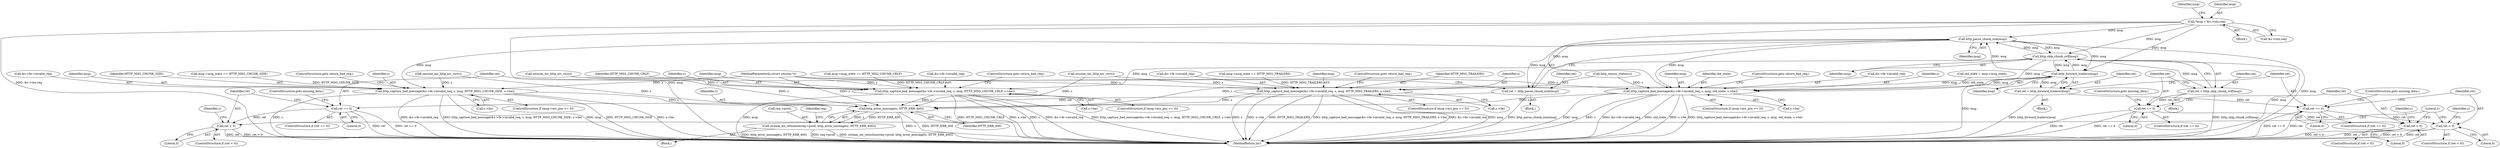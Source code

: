 digraph "0_haproxy_b4d05093bc89f71377230228007e69a1434c1a0c_0@pointer" {
"1000146" [label="(Call,*msg = &s->txn.req)"];
"1000366" [label="(Call,http_parse_chunk_size(msg))"];
"1000364" [label="(Call,ret = http_parse_chunk_size(msg))"];
"1000369" [label="(Call,ret == 0)"];
"1000375" [label="(Call,ret < 0)"];
"1000387" [label="(Call,http_capture_bad_message(&s->fe->invalid_req, s, msg, HTTP_MSG_CHUNK_SIZE, s->be))"];
"1000835" [label="(Call,http_error_message(s, HTTP_ERR_400))"];
"1000831" [label="(Call,stream_int_retnclose(req->prod, http_error_message(s, HTTP_ERR_400)))"];
"1000412" [label="(Call,http_skip_chunk_crlf(msg))"];
"1000410" [label="(Call,ret = http_skip_chunk_crlf(msg))"];
"1000415" [label="(Call,ret == 0)"];
"1000421" [label="(Call,ret < 0)"];
"1000433" [label="(Call,http_capture_bad_message(&s->fe->invalid_req, s, msg, HTTP_MSG_CHUNK_CRLF, s->be))"];
"1000458" [label="(Call,http_forward_trailers(msg))"];
"1000456" [label="(Call,ret = http_forward_trailers(msg))"];
"1000461" [label="(Call,ret == 0)"];
"1000467" [label="(Call,ret < 0)"];
"1000479" [label="(Call,http_capture_bad_message(&s->fe->invalid_req, s, msg, HTTP_MSG_TRAILERS, s->be))"];
"1000574" [label="(Call,http_capture_bad_message(&s->fe->invalid_req, s, msg, old_state, s->be))"];
"1000365" [label="(Identifier,ret)"];
"1000464" [label="(ControlStructure,goto missing_data;)"];
"1000469" [label="(Literal,0)"];
"1000371" [label="(Literal,0)"];
"1000375" [label="(Call,ret < 0)"];
"1000449" [label="(Call,msg->msg_state == HTTP_MSG_TRAILERS)"];
"1000362" [label="(Block,)"];
"1000836" [label="(Identifier,s)"];
"1000582" [label="(Identifier,msg)"];
"1000376" [label="(Identifier,ret)"];
"1000487" [label="(Identifier,msg)"];
"1000137" [label="(Block,)"];
"1000568" [label="(ControlStructure,if (msg->err_pos >= 0))"];
"1000377" [label="(Literal,0)"];
"1000492" [label="(ControlStructure,goto return_bad_req;)"];
"1000158" [label="(Identifier,msg)"];
"1000415" [label="(Call,ret == 0)"];
"1000403" [label="(Call,msg->msg_state == HTTP_MSG_CHUNK_CRLF)"];
"1000134" [label="(MethodParameterIn,struct session *s)"];
"1000433" [label="(Call,http_capture_bad_message(&s->fe->invalid_req, s, msg, HTTP_MSG_CHUNK_CRLF, s->be))"];
"1000479" [label="(Call,http_capture_bad_message(&s->fe->invalid_req, s, msg, HTTP_MSG_TRAILERS, s->be))"];
"1000418" [label="(ControlStructure,goto missing_data;)"];
"1000466" [label="(ControlStructure,if (ret < 0))"];
"1000454" [label="(Block,)"];
"1000583" [label="(Identifier,old_state)"];
"1000461" [label="(Call,ret == 0)"];
"1000421" [label="(Call,ret < 0)"];
"1000587" [label="(ControlStructure,goto return_bad_req;)"];
"1000413" [label="(Identifier,msg)"];
"1000422" [label="(Identifier,ret)"];
"1000147" [label="(Identifier,msg)"];
"1000434" [label="(Call,&s->fe->invalid_req)"];
"1000831" [label="(Call,stream_int_retnclose(req->prod, http_error_message(s, HTTP_ERR_400)))"];
"1000459" [label="(Identifier,msg)"];
"1000370" [label="(Identifier,ret)"];
"1000575" [label="(Call,&s->fe->invalid_req)"];
"1000581" [label="(Identifier,s)"];
"1000825" [label="(Block,)"];
"1000366" [label="(Call,http_parse_chunk_size(msg))"];
"1000357" [label="(Call,msg->msg_state == HTTP_MSG_CHUNK_SIZE)"];
"1000446" [label="(ControlStructure,goto return_bad_req;)"];
"1000417" [label="(Literal,0)"];
"1000488" [label="(Identifier,HTTP_MSG_TRAILERS)"];
"1000463" [label="(Literal,0)"];
"1000835" [label="(Call,http_error_message(s, HTTP_ERR_400))"];
"1000443" [label="(Call,s->be)"];
"1000395" [label="(Identifier,msg)"];
"1000368" [label="(ControlStructure,if (ret == 0))"];
"1000486" [label="(Identifier,s)"];
"1000425" [label="(Call,session_inc_http_err_ctr(s))"];
"1000380" [label="(Identifier,s)"];
"1000426" [label="(Identifier,s)"];
"1000396" [label="(Identifier,HTTP_MSG_CHUNK_SIZE)"];
"1000840" [label="(Identifier,req)"];
"1000379" [label="(Call,session_inc_http_err_ctr(s))"];
"1000387" [label="(Call,http_capture_bad_message(&s->fe->invalid_req, s, msg, HTTP_MSG_CHUNK_SIZE, s->be))"];
"1000411" [label="(Identifier,ret)"];
"1000408" [label="(Block,)"];
"1000457" [label="(Identifier,ret)"];
"1000489" [label="(Call,s->be)"];
"1000400" [label="(ControlStructure,goto return_bad_req;)"];
"1000442" [label="(Identifier,HTTP_MSG_CHUNK_CRLF)"];
"1000364" [label="(Call,ret = http_parse_chunk_size(msg))"];
"1000832" [label="(Call,req->prod)"];
"1000574" [label="(Call,http_capture_bad_message(&s->fe->invalid_req, s, msg, old_state, s->be))"];
"1000296" [label="(Literal,1)"];
"1000397" [label="(Call,s->be)"];
"1000423" [label="(Literal,0)"];
"1000462" [label="(Identifier,ret)"];
"1000584" [label="(Call,s->be)"];
"1000460" [label="(ControlStructure,if (ret == 0))"];
"1000549" [label="(Call,http_resync_states(s))"];
"1000146" [label="(Call,*msg = &s->txn.req)"];
"1000468" [label="(Identifier,ret)"];
"1000420" [label="(ControlStructure,if (ret < 0))"];
"1000496" [label="(Call,old_state = msg->msg_state)"];
"1000837" [label="(Identifier,HTTP_ERR_400)"];
"1000456" [label="(Call,ret = http_forward_trailers(msg))"];
"1000471" [label="(Call,session_inc_http_err_ctr(s))"];
"1000394" [label="(Identifier,s)"];
"1000410" [label="(Call,ret = http_skip_chunk_crlf(msg))"];
"1000369" [label="(Call,ret == 0)"];
"1000440" [label="(Identifier,s)"];
"1000480" [label="(Call,&s->fe->invalid_req)"];
"1001006" [label="(MethodReturn,int)"];
"1000427" [label="(ControlStructure,if (msg->err_pos >= 0))"];
"1000388" [label="(Call,&s->fe->invalid_req)"];
"1000441" [label="(Identifier,msg)"];
"1000367" [label="(Identifier,msg)"];
"1000467" [label="(Call,ret < 0)"];
"1000472" [label="(Identifier,s)"];
"1000372" [label="(ControlStructure,goto missing_data;)"];
"1000458" [label="(Call,http_forward_trailers(msg))"];
"1000414" [label="(ControlStructure,if (ret == 0))"];
"1000381" [label="(ControlStructure,if (msg->err_pos >= 0))"];
"1000148" [label="(Call,&s->txn.req)"];
"1000416" [label="(Identifier,ret)"];
"1000412" [label="(Call,http_skip_chunk_crlf(msg))"];
"1000473" [label="(ControlStructure,if (msg->err_pos >= 0))"];
"1000374" [label="(ControlStructure,if (ret < 0))"];
"1000146" -> "1000137"  [label="AST: "];
"1000146" -> "1000148"  [label="CFG: "];
"1000147" -> "1000146"  [label="AST: "];
"1000148" -> "1000146"  [label="AST: "];
"1000158" -> "1000146"  [label="CFG: "];
"1000146" -> "1001006"  [label="DDG: &s->txn.req"];
"1000146" -> "1001006"  [label="DDG: msg"];
"1000146" -> "1000366"  [label="DDG: msg"];
"1000146" -> "1000412"  [label="DDG: msg"];
"1000146" -> "1000458"  [label="DDG: msg"];
"1000146" -> "1000574"  [label="DDG: msg"];
"1000366" -> "1000364"  [label="AST: "];
"1000366" -> "1000367"  [label="CFG: "];
"1000367" -> "1000366"  [label="AST: "];
"1000364" -> "1000366"  [label="CFG: "];
"1000366" -> "1001006"  [label="DDG: msg"];
"1000366" -> "1000364"  [label="DDG: msg"];
"1000458" -> "1000366"  [label="DDG: msg"];
"1000412" -> "1000366"  [label="DDG: msg"];
"1000366" -> "1000387"  [label="DDG: msg"];
"1000366" -> "1000412"  [label="DDG: msg"];
"1000366" -> "1000458"  [label="DDG: msg"];
"1000366" -> "1000574"  [label="DDG: msg"];
"1000364" -> "1000362"  [label="AST: "];
"1000365" -> "1000364"  [label="AST: "];
"1000370" -> "1000364"  [label="CFG: "];
"1000364" -> "1001006"  [label="DDG: http_parse_chunk_size(msg)"];
"1000364" -> "1000369"  [label="DDG: ret"];
"1000369" -> "1000368"  [label="AST: "];
"1000369" -> "1000371"  [label="CFG: "];
"1000370" -> "1000369"  [label="AST: "];
"1000371" -> "1000369"  [label="AST: "];
"1000372" -> "1000369"  [label="CFG: "];
"1000376" -> "1000369"  [label="CFG: "];
"1000369" -> "1001006"  [label="DDG: ret == 0"];
"1000369" -> "1001006"  [label="DDG: ret"];
"1000369" -> "1000375"  [label="DDG: ret"];
"1000375" -> "1000374"  [label="AST: "];
"1000375" -> "1000377"  [label="CFG: "];
"1000376" -> "1000375"  [label="AST: "];
"1000377" -> "1000375"  [label="AST: "];
"1000296" -> "1000375"  [label="CFG: "];
"1000380" -> "1000375"  [label="CFG: "];
"1000375" -> "1001006"  [label="DDG: ret"];
"1000375" -> "1001006"  [label="DDG: ret < 0"];
"1000387" -> "1000381"  [label="AST: "];
"1000387" -> "1000397"  [label="CFG: "];
"1000388" -> "1000387"  [label="AST: "];
"1000394" -> "1000387"  [label="AST: "];
"1000395" -> "1000387"  [label="AST: "];
"1000396" -> "1000387"  [label="AST: "];
"1000397" -> "1000387"  [label="AST: "];
"1000400" -> "1000387"  [label="CFG: "];
"1000387" -> "1001006"  [label="DDG: HTTP_MSG_CHUNK_SIZE"];
"1000387" -> "1001006"  [label="DDG: s->be"];
"1000387" -> "1001006"  [label="DDG: s"];
"1000387" -> "1001006"  [label="DDG: &s->fe->invalid_req"];
"1000387" -> "1001006"  [label="DDG: http_capture_bad_message(&s->fe->invalid_req, s, msg, HTTP_MSG_CHUNK_SIZE, s->be)"];
"1000387" -> "1001006"  [label="DDG: msg"];
"1000379" -> "1000387"  [label="DDG: s"];
"1000134" -> "1000387"  [label="DDG: s"];
"1000357" -> "1000387"  [label="DDG: HTTP_MSG_CHUNK_SIZE"];
"1000387" -> "1000835"  [label="DDG: s"];
"1000835" -> "1000831"  [label="AST: "];
"1000835" -> "1000837"  [label="CFG: "];
"1000836" -> "1000835"  [label="AST: "];
"1000837" -> "1000835"  [label="AST: "];
"1000831" -> "1000835"  [label="CFG: "];
"1000835" -> "1001006"  [label="DDG: s"];
"1000835" -> "1001006"  [label="DDG: HTTP_ERR_400"];
"1000835" -> "1000831"  [label="DDG: s"];
"1000835" -> "1000831"  [label="DDG: HTTP_ERR_400"];
"1000549" -> "1000835"  [label="DDG: s"];
"1000479" -> "1000835"  [label="DDG: s"];
"1000471" -> "1000835"  [label="DDG: s"];
"1000433" -> "1000835"  [label="DDG: s"];
"1000574" -> "1000835"  [label="DDG: s"];
"1000379" -> "1000835"  [label="DDG: s"];
"1000425" -> "1000835"  [label="DDG: s"];
"1000134" -> "1000835"  [label="DDG: s"];
"1000831" -> "1000825"  [label="AST: "];
"1000832" -> "1000831"  [label="AST: "];
"1000840" -> "1000831"  [label="CFG: "];
"1000831" -> "1001006"  [label="DDG: http_error_message(s, HTTP_ERR_400)"];
"1000831" -> "1001006"  [label="DDG: req->prod"];
"1000831" -> "1001006"  [label="DDG: stream_int_retnclose(req->prod, http_error_message(s, HTTP_ERR_400))"];
"1000412" -> "1000410"  [label="AST: "];
"1000412" -> "1000413"  [label="CFG: "];
"1000413" -> "1000412"  [label="AST: "];
"1000410" -> "1000412"  [label="CFG: "];
"1000412" -> "1001006"  [label="DDG: msg"];
"1000412" -> "1000410"  [label="DDG: msg"];
"1000458" -> "1000412"  [label="DDG: msg"];
"1000412" -> "1000433"  [label="DDG: msg"];
"1000412" -> "1000458"  [label="DDG: msg"];
"1000412" -> "1000574"  [label="DDG: msg"];
"1000410" -> "1000408"  [label="AST: "];
"1000411" -> "1000410"  [label="AST: "];
"1000416" -> "1000410"  [label="CFG: "];
"1000410" -> "1001006"  [label="DDG: http_skip_chunk_crlf(msg)"];
"1000410" -> "1000415"  [label="DDG: ret"];
"1000415" -> "1000414"  [label="AST: "];
"1000415" -> "1000417"  [label="CFG: "];
"1000416" -> "1000415"  [label="AST: "];
"1000417" -> "1000415"  [label="AST: "];
"1000418" -> "1000415"  [label="CFG: "];
"1000422" -> "1000415"  [label="CFG: "];
"1000415" -> "1001006"  [label="DDG: ret"];
"1000415" -> "1001006"  [label="DDG: ret == 0"];
"1000415" -> "1000421"  [label="DDG: ret"];
"1000421" -> "1000420"  [label="AST: "];
"1000421" -> "1000423"  [label="CFG: "];
"1000422" -> "1000421"  [label="AST: "];
"1000423" -> "1000421"  [label="AST: "];
"1000296" -> "1000421"  [label="CFG: "];
"1000426" -> "1000421"  [label="CFG: "];
"1000421" -> "1001006"  [label="DDG: ret"];
"1000421" -> "1001006"  [label="DDG: ret < 0"];
"1000433" -> "1000427"  [label="AST: "];
"1000433" -> "1000443"  [label="CFG: "];
"1000434" -> "1000433"  [label="AST: "];
"1000440" -> "1000433"  [label="AST: "];
"1000441" -> "1000433"  [label="AST: "];
"1000442" -> "1000433"  [label="AST: "];
"1000443" -> "1000433"  [label="AST: "];
"1000446" -> "1000433"  [label="CFG: "];
"1000433" -> "1001006"  [label="DDG: HTTP_MSG_CHUNK_CRLF"];
"1000433" -> "1001006"  [label="DDG: s->be"];
"1000433" -> "1001006"  [label="DDG: s"];
"1000433" -> "1001006"  [label="DDG: &s->fe->invalid_req"];
"1000433" -> "1001006"  [label="DDG: http_capture_bad_message(&s->fe->invalid_req, s, msg, HTTP_MSG_CHUNK_CRLF, s->be)"];
"1000433" -> "1001006"  [label="DDG: msg"];
"1000425" -> "1000433"  [label="DDG: s"];
"1000134" -> "1000433"  [label="DDG: s"];
"1000403" -> "1000433"  [label="DDG: HTTP_MSG_CHUNK_CRLF"];
"1000458" -> "1000456"  [label="AST: "];
"1000458" -> "1000459"  [label="CFG: "];
"1000459" -> "1000458"  [label="AST: "];
"1000456" -> "1000458"  [label="CFG: "];
"1000458" -> "1001006"  [label="DDG: msg"];
"1000458" -> "1000456"  [label="DDG: msg"];
"1000458" -> "1000479"  [label="DDG: msg"];
"1000458" -> "1000574"  [label="DDG: msg"];
"1000456" -> "1000454"  [label="AST: "];
"1000457" -> "1000456"  [label="AST: "];
"1000462" -> "1000456"  [label="CFG: "];
"1000456" -> "1001006"  [label="DDG: http_forward_trailers(msg)"];
"1000456" -> "1000461"  [label="DDG: ret"];
"1000461" -> "1000460"  [label="AST: "];
"1000461" -> "1000463"  [label="CFG: "];
"1000462" -> "1000461"  [label="AST: "];
"1000463" -> "1000461"  [label="AST: "];
"1000464" -> "1000461"  [label="CFG: "];
"1000468" -> "1000461"  [label="CFG: "];
"1000461" -> "1001006"  [label="DDG: ret == 0"];
"1000461" -> "1001006"  [label="DDG: ret"];
"1000461" -> "1000467"  [label="DDG: ret"];
"1000467" -> "1000466"  [label="AST: "];
"1000467" -> "1000469"  [label="CFG: "];
"1000468" -> "1000467"  [label="AST: "];
"1000469" -> "1000467"  [label="AST: "];
"1000296" -> "1000467"  [label="CFG: "];
"1000472" -> "1000467"  [label="CFG: "];
"1000467" -> "1001006"  [label="DDG: ret"];
"1000467" -> "1001006"  [label="DDG: ret < 0"];
"1000479" -> "1000473"  [label="AST: "];
"1000479" -> "1000489"  [label="CFG: "];
"1000480" -> "1000479"  [label="AST: "];
"1000486" -> "1000479"  [label="AST: "];
"1000487" -> "1000479"  [label="AST: "];
"1000488" -> "1000479"  [label="AST: "];
"1000489" -> "1000479"  [label="AST: "];
"1000492" -> "1000479"  [label="CFG: "];
"1000479" -> "1001006"  [label="DDG: s"];
"1000479" -> "1001006"  [label="DDG: s->be"];
"1000479" -> "1001006"  [label="DDG: HTTP_MSG_TRAILERS"];
"1000479" -> "1001006"  [label="DDG: http_capture_bad_message(&s->fe->invalid_req, s, msg, HTTP_MSG_TRAILERS, s->be)"];
"1000479" -> "1001006"  [label="DDG: &s->fe->invalid_req"];
"1000479" -> "1001006"  [label="DDG: msg"];
"1000471" -> "1000479"  [label="DDG: s"];
"1000134" -> "1000479"  [label="DDG: s"];
"1000449" -> "1000479"  [label="DDG: HTTP_MSG_TRAILERS"];
"1000574" -> "1000568"  [label="AST: "];
"1000574" -> "1000584"  [label="CFG: "];
"1000575" -> "1000574"  [label="AST: "];
"1000581" -> "1000574"  [label="AST: "];
"1000582" -> "1000574"  [label="AST: "];
"1000583" -> "1000574"  [label="AST: "];
"1000584" -> "1000574"  [label="AST: "];
"1000587" -> "1000574"  [label="CFG: "];
"1000574" -> "1001006"  [label="DDG: &s->fe->invalid_req"];
"1000574" -> "1001006"  [label="DDG: old_state"];
"1000574" -> "1001006"  [label="DDG: s->be"];
"1000574" -> "1001006"  [label="DDG: http_capture_bad_message(&s->fe->invalid_req, s, msg, old_state, s->be)"];
"1000574" -> "1001006"  [label="DDG: msg"];
"1000574" -> "1001006"  [label="DDG: s"];
"1000549" -> "1000574"  [label="DDG: s"];
"1000134" -> "1000574"  [label="DDG: s"];
"1000496" -> "1000574"  [label="DDG: old_state"];
}
